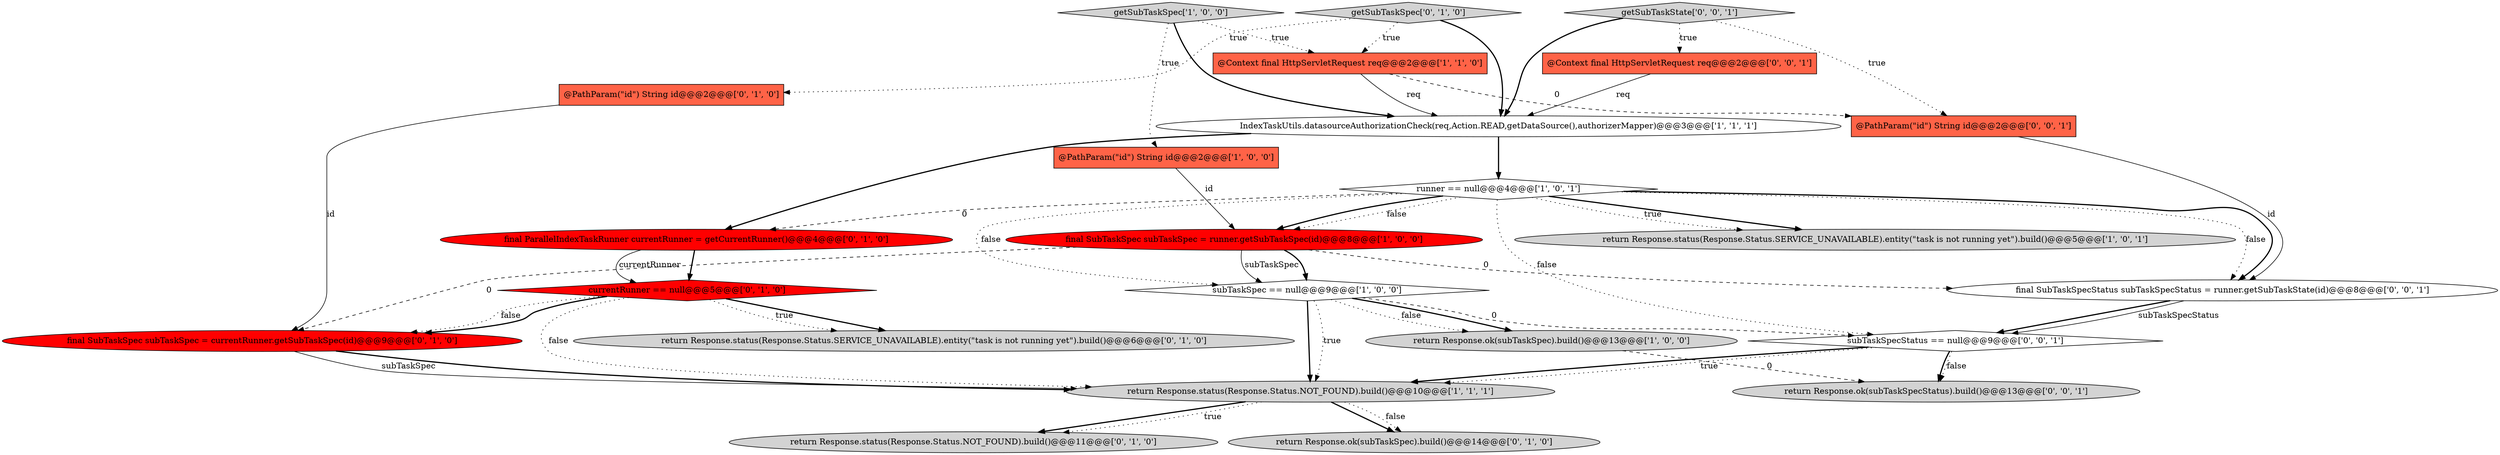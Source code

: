 digraph {
22 [style = filled, label = "@PathParam(\"id\") String id@@@2@@@['0', '0', '1']", fillcolor = tomato, shape = box image = "AAA0AAABBB3BBB"];
8 [style = filled, label = "IndexTaskUtils.datasourceAuthorizationCheck(req,Action.READ,getDataSource(),authorizerMapper)@@@3@@@['1', '1', '1']", fillcolor = white, shape = ellipse image = "AAA0AAABBB1BBB"];
13 [style = filled, label = "final ParallelIndexTaskRunner currentRunner = getCurrentRunner()@@@4@@@['0', '1', '0']", fillcolor = red, shape = ellipse image = "AAA1AAABBB2BBB"];
0 [style = filled, label = "@PathParam(\"id\") String id@@@2@@@['1', '0', '0']", fillcolor = tomato, shape = box image = "AAA0AAABBB1BBB"];
16 [style = filled, label = "return Response.status(Response.Status.NOT_FOUND).build()@@@11@@@['0', '1', '0']", fillcolor = lightgray, shape = ellipse image = "AAA0AAABBB2BBB"];
18 [style = filled, label = "final SubTaskSpecStatus subTaskSpecStatus = runner.getSubTaskState(id)@@@8@@@['0', '0', '1']", fillcolor = white, shape = ellipse image = "AAA0AAABBB3BBB"];
6 [style = filled, label = "return Response.status(Response.Status.NOT_FOUND).build()@@@10@@@['1', '1', '1']", fillcolor = lightgray, shape = ellipse image = "AAA0AAABBB1BBB"];
7 [style = filled, label = "final SubTaskSpec subTaskSpec = runner.getSubTaskSpec(id)@@@8@@@['1', '0', '0']", fillcolor = red, shape = ellipse image = "AAA1AAABBB1BBB"];
20 [style = filled, label = "@Context final HttpServletRequest req@@@2@@@['0', '0', '1']", fillcolor = tomato, shape = box image = "AAA0AAABBB3BBB"];
15 [style = filled, label = "getSubTaskSpec['0', '1', '0']", fillcolor = lightgray, shape = diamond image = "AAA0AAABBB2BBB"];
19 [style = filled, label = "subTaskSpecStatus == null@@@9@@@['0', '0', '1']", fillcolor = white, shape = diamond image = "AAA0AAABBB3BBB"];
21 [style = filled, label = "getSubTaskState['0', '0', '1']", fillcolor = lightgray, shape = diamond image = "AAA0AAABBB3BBB"];
4 [style = filled, label = "runner == null@@@4@@@['1', '0', '1']", fillcolor = white, shape = diamond image = "AAA0AAABBB1BBB"];
17 [style = filled, label = "return Response.ok(subTaskSpec).build()@@@14@@@['0', '1', '0']", fillcolor = lightgray, shape = ellipse image = "AAA0AAABBB2BBB"];
5 [style = filled, label = "subTaskSpec == null@@@9@@@['1', '0', '0']", fillcolor = white, shape = diamond image = "AAA0AAABBB1BBB"];
2 [style = filled, label = "getSubTaskSpec['1', '0', '0']", fillcolor = lightgray, shape = diamond image = "AAA0AAABBB1BBB"];
3 [style = filled, label = "return Response.ok(subTaskSpec).build()@@@13@@@['1', '0', '0']", fillcolor = lightgray, shape = ellipse image = "AAA0AAABBB1BBB"];
10 [style = filled, label = "return Response.status(Response.Status.SERVICE_UNAVAILABLE).entity(\"task is not running yet\").build()@@@6@@@['0', '1', '0']", fillcolor = lightgray, shape = ellipse image = "AAA0AAABBB2BBB"];
12 [style = filled, label = "@PathParam(\"id\") String id@@@2@@@['0', '1', '0']", fillcolor = tomato, shape = box image = "AAA0AAABBB2BBB"];
1 [style = filled, label = "@Context final HttpServletRequest req@@@2@@@['1', '1', '0']", fillcolor = tomato, shape = box image = "AAA0AAABBB1BBB"];
9 [style = filled, label = "return Response.status(Response.Status.SERVICE_UNAVAILABLE).entity(\"task is not running yet\").build()@@@5@@@['1', '0', '1']", fillcolor = lightgray, shape = ellipse image = "AAA0AAABBB1BBB"];
11 [style = filled, label = "final SubTaskSpec subTaskSpec = currentRunner.getSubTaskSpec(id)@@@9@@@['0', '1', '0']", fillcolor = red, shape = ellipse image = "AAA1AAABBB2BBB"];
14 [style = filled, label = "currentRunner == null@@@5@@@['0', '1', '0']", fillcolor = red, shape = diamond image = "AAA1AAABBB2BBB"];
23 [style = filled, label = "return Response.ok(subTaskSpecStatus).build()@@@13@@@['0', '0', '1']", fillcolor = lightgray, shape = ellipse image = "AAA0AAABBB3BBB"];
5->3 [style = bold, label=""];
12->11 [style = solid, label="id"];
4->9 [style = bold, label=""];
6->17 [style = bold, label=""];
2->0 [style = dotted, label="true"];
21->20 [style = dotted, label="true"];
7->18 [style = dashed, label="0"];
4->7 [style = dotted, label="false"];
4->19 [style = dotted, label="false"];
11->6 [style = bold, label=""];
7->5 [style = solid, label="subTaskSpec"];
4->5 [style = dotted, label="false"];
18->19 [style = bold, label=""];
21->8 [style = bold, label=""];
5->6 [style = dotted, label="true"];
14->10 [style = bold, label=""];
4->18 [style = dotted, label="false"];
19->23 [style = dotted, label="false"];
21->22 [style = dotted, label="true"];
7->11 [style = dashed, label="0"];
4->18 [style = bold, label=""];
19->6 [style = bold, label=""];
14->10 [style = dotted, label="true"];
4->7 [style = bold, label=""];
1->22 [style = dashed, label="0"];
11->6 [style = solid, label="subTaskSpec"];
3->23 [style = dashed, label="0"];
7->5 [style = bold, label=""];
14->6 [style = dotted, label="false"];
13->14 [style = solid, label="currentRunner"];
5->6 [style = bold, label=""];
6->16 [style = bold, label=""];
2->1 [style = dotted, label="true"];
15->1 [style = dotted, label="true"];
19->23 [style = bold, label=""];
0->7 [style = solid, label="id"];
1->8 [style = solid, label="req"];
5->3 [style = dotted, label="false"];
15->12 [style = dotted, label="true"];
6->17 [style = dotted, label="false"];
19->6 [style = dotted, label="true"];
8->4 [style = bold, label=""];
4->9 [style = dotted, label="true"];
4->13 [style = dashed, label="0"];
18->19 [style = solid, label="subTaskSpecStatus"];
14->11 [style = dotted, label="false"];
14->11 [style = bold, label=""];
13->14 [style = bold, label=""];
5->19 [style = dashed, label="0"];
20->8 [style = solid, label="req"];
15->8 [style = bold, label=""];
6->16 [style = dotted, label="true"];
8->13 [style = bold, label=""];
2->8 [style = bold, label=""];
22->18 [style = solid, label="id"];
}
